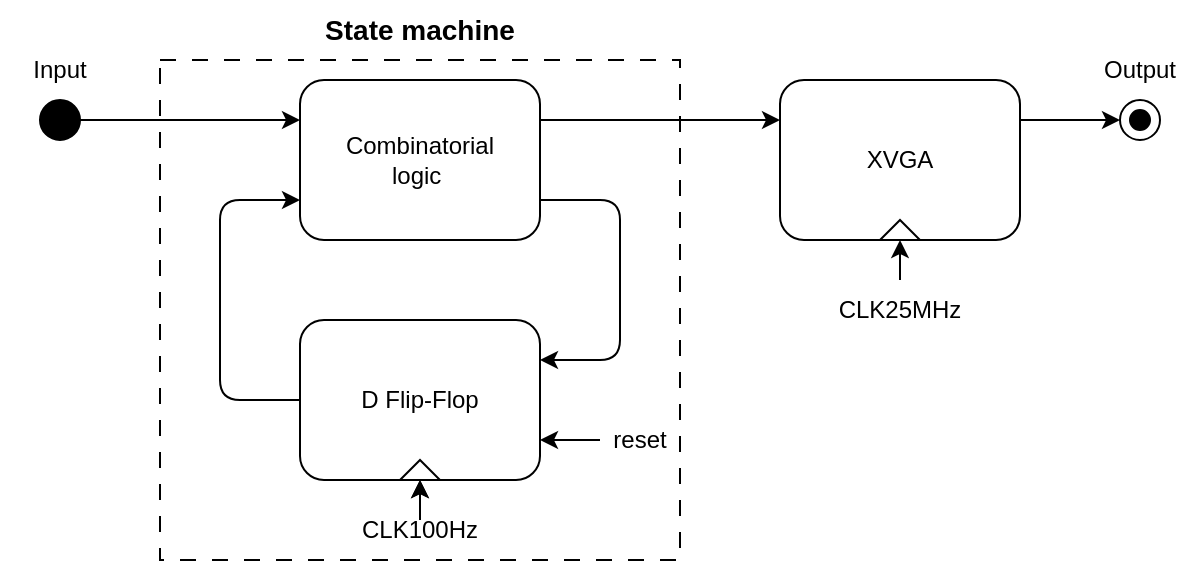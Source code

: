 <mxfile>
    <diagram name="Page-1" id="eDWDvwoEUt0kZoyCDHRS">
        <mxGraphModel dx="699" dy="494" grid="1" gridSize="10" guides="1" tooltips="1" connect="1" arrows="1" fold="1" page="1" pageScale="1" pageWidth="1100" pageHeight="850" math="0" shadow="0" adaptiveColors="simple">
            <root>
                <mxCell id="0"/>
                <mxCell id="1" parent="0"/>
                <mxCell id="48" value="" style="rounded=0;whiteSpace=wrap;html=1;dashed=1;dashPattern=8 8;fillColor=none;" vertex="1" parent="1">
                    <mxGeometry x="190" y="230" width="260" height="250" as="geometry"/>
                </mxCell>
                <mxCell id="14" style="edgeStyle=none;html=1;entryX=0;entryY=0.25;entryDx=0;entryDy=0;" edge="1" parent="1" source="2" target="9">
                    <mxGeometry relative="1" as="geometry"/>
                </mxCell>
                <mxCell id="2" value="" style="ellipse;whiteSpace=wrap;html=1;aspect=fixed;gradientColor=none;fillColor=#000000;" vertex="1" parent="1">
                    <mxGeometry x="130" y="250" width="20" height="20" as="geometry"/>
                </mxCell>
                <mxCell id="13" style="edgeStyle=none;html=1;exitX=1;exitY=0.25;exitDx=0;exitDy=0;entryX=0;entryY=0.25;entryDx=0;entryDy=0;" edge="1" parent="1" source="9" target="12">
                    <mxGeometry relative="1" as="geometry"/>
                </mxCell>
                <mxCell id="15" style="edgeStyle=none;html=1;exitX=1;exitY=0.75;exitDx=0;exitDy=0;entryX=1;entryY=0.25;entryDx=0;entryDy=0;" edge="1" parent="1" target="16">
                    <mxGeometry relative="1" as="geometry">
                        <mxPoint x="380.004" y="400" as="targetPoint"/>
                        <mxPoint x="380.12" y="300" as="sourcePoint"/>
                        <Array as="points">
                            <mxPoint x="420" y="300"/>
                            <mxPoint x="420" y="380"/>
                        </Array>
                    </mxGeometry>
                </mxCell>
                <mxCell id="9" value="" style="rounded=1;whiteSpace=wrap;html=1;" vertex="1" parent="1">
                    <mxGeometry x="260" y="240" width="120" height="80" as="geometry"/>
                </mxCell>
                <mxCell id="10" value="Input" style="text;html=1;align=center;verticalAlign=middle;whiteSpace=wrap;rounded=0;" vertex="1" parent="1">
                    <mxGeometry x="110" y="220" width="60" height="30" as="geometry"/>
                </mxCell>
                <mxCell id="35" style="edgeStyle=none;html=1;exitX=1;exitY=0.25;exitDx=0;exitDy=0;entryX=0;entryY=0.5;entryDx=0;entryDy=0;entryPerimeter=0;" edge="1" parent="1" source="12" target="37">
                    <mxGeometry relative="1" as="geometry">
                        <mxPoint x="700" y="260.333" as="targetPoint"/>
                    </mxGeometry>
                </mxCell>
                <mxCell id="12" value="" style="rounded=1;whiteSpace=wrap;html=1;" vertex="1" parent="1">
                    <mxGeometry x="500" y="240" width="120" height="80" as="geometry"/>
                </mxCell>
                <mxCell id="17" style="edgeStyle=none;html=1;entryX=0;entryY=0.75;entryDx=0;entryDy=0;" edge="1" parent="1" source="16" target="9">
                    <mxGeometry relative="1" as="geometry">
                        <Array as="points">
                            <mxPoint x="220" y="400"/>
                            <mxPoint x="220" y="300"/>
                        </Array>
                    </mxGeometry>
                </mxCell>
                <mxCell id="16" value="" style="rounded=1;whiteSpace=wrap;html=1;" vertex="1" parent="1">
                    <mxGeometry x="260" y="360" width="120" height="80" as="geometry"/>
                </mxCell>
                <mxCell id="18" value="" style="endArrow=classic;html=1;" edge="1" parent="1">
                    <mxGeometry width="50" height="50" relative="1" as="geometry">
                        <mxPoint x="320" y="460" as="sourcePoint"/>
                        <mxPoint x="320" y="440" as="targetPoint"/>
                    </mxGeometry>
                </mxCell>
                <mxCell id="19" value="" style="triangle;whiteSpace=wrap;html=1;rotation=-90;" vertex="1" parent="1">
                    <mxGeometry x="315" y="425" width="10" height="20" as="geometry"/>
                </mxCell>
                <mxCell id="21" value="" style="edgeStyle=none;html=1;" edge="1" parent="1" source="20" target="16">
                    <mxGeometry relative="1" as="geometry"/>
                </mxCell>
                <mxCell id="20" value="CLK100Hz" style="text;html=1;align=center;verticalAlign=middle;whiteSpace=wrap;rounded=0;" vertex="1" parent="1">
                    <mxGeometry x="290" y="450" width="60" height="30" as="geometry"/>
                </mxCell>
                <mxCell id="34" style="edgeStyle=none;html=1;entryX=0;entryY=0.5;entryDx=0;entryDy=0;" edge="1" parent="1" source="28" target="33">
                    <mxGeometry relative="1" as="geometry"/>
                </mxCell>
                <mxCell id="28" value="CLK25MHz" style="text;html=1;align=center;verticalAlign=middle;whiteSpace=wrap;rounded=0;" vertex="1" parent="1">
                    <mxGeometry x="530" y="340" width="60" height="30" as="geometry"/>
                </mxCell>
                <mxCell id="33" value="" style="triangle;whiteSpace=wrap;html=1;rotation=-90;" vertex="1" parent="1">
                    <mxGeometry x="555" y="305" width="10" height="20" as="geometry"/>
                </mxCell>
                <mxCell id="37" value="" style="shape=mxgraph.sysml.actFinal;html=1;verticalLabelPosition=bottom;labelBackgroundColor=#ffffff;verticalAlign=top;" vertex="1" parent="1">
                    <mxGeometry x="670" y="250" width="20" height="20" as="geometry"/>
                </mxCell>
                <mxCell id="38" value="Combinatorial&lt;div&gt;logic&amp;nbsp;&lt;/div&gt;" style="text;html=1;align=center;verticalAlign=middle;whiteSpace=wrap;rounded=0;" vertex="1" parent="1">
                    <mxGeometry x="260" y="265" width="120" height="30" as="geometry"/>
                </mxCell>
                <mxCell id="39" value="XVGA" style="text;html=1;align=center;verticalAlign=middle;whiteSpace=wrap;rounded=0;" vertex="1" parent="1">
                    <mxGeometry x="530" y="265" width="60" height="30" as="geometry"/>
                </mxCell>
                <mxCell id="40" value="Output" style="text;html=1;align=center;verticalAlign=middle;whiteSpace=wrap;rounded=0;" vertex="1" parent="1">
                    <mxGeometry x="650" y="220" width="60" height="30" as="geometry"/>
                </mxCell>
                <mxCell id="41" value="State machine" style="text;html=1;align=center;verticalAlign=middle;whiteSpace=wrap;rounded=0;fontStyle=1;fontSize=14;" vertex="1" parent="1">
                    <mxGeometry x="265" y="200" width="110" height="30" as="geometry"/>
                </mxCell>
                <mxCell id="44" value="D Flip-Flop" style="text;html=1;align=center;verticalAlign=middle;whiteSpace=wrap;rounded=0;" vertex="1" parent="1">
                    <mxGeometry x="260" y="385" width="120" height="30" as="geometry"/>
                </mxCell>
                <mxCell id="46" style="edgeStyle=none;html=1;exitX=0;exitY=0.5;exitDx=0;exitDy=0;entryX=1;entryY=0.75;entryDx=0;entryDy=0;" edge="1" parent="1" source="45" target="16">
                    <mxGeometry relative="1" as="geometry"/>
                </mxCell>
                <mxCell id="45" value="reset" style="text;html=1;align=center;verticalAlign=middle;whiteSpace=wrap;rounded=0;" vertex="1" parent="1">
                    <mxGeometry x="410" y="400" width="40" height="40" as="geometry"/>
                </mxCell>
            </root>
        </mxGraphModel>
    </diagram>
</mxfile>